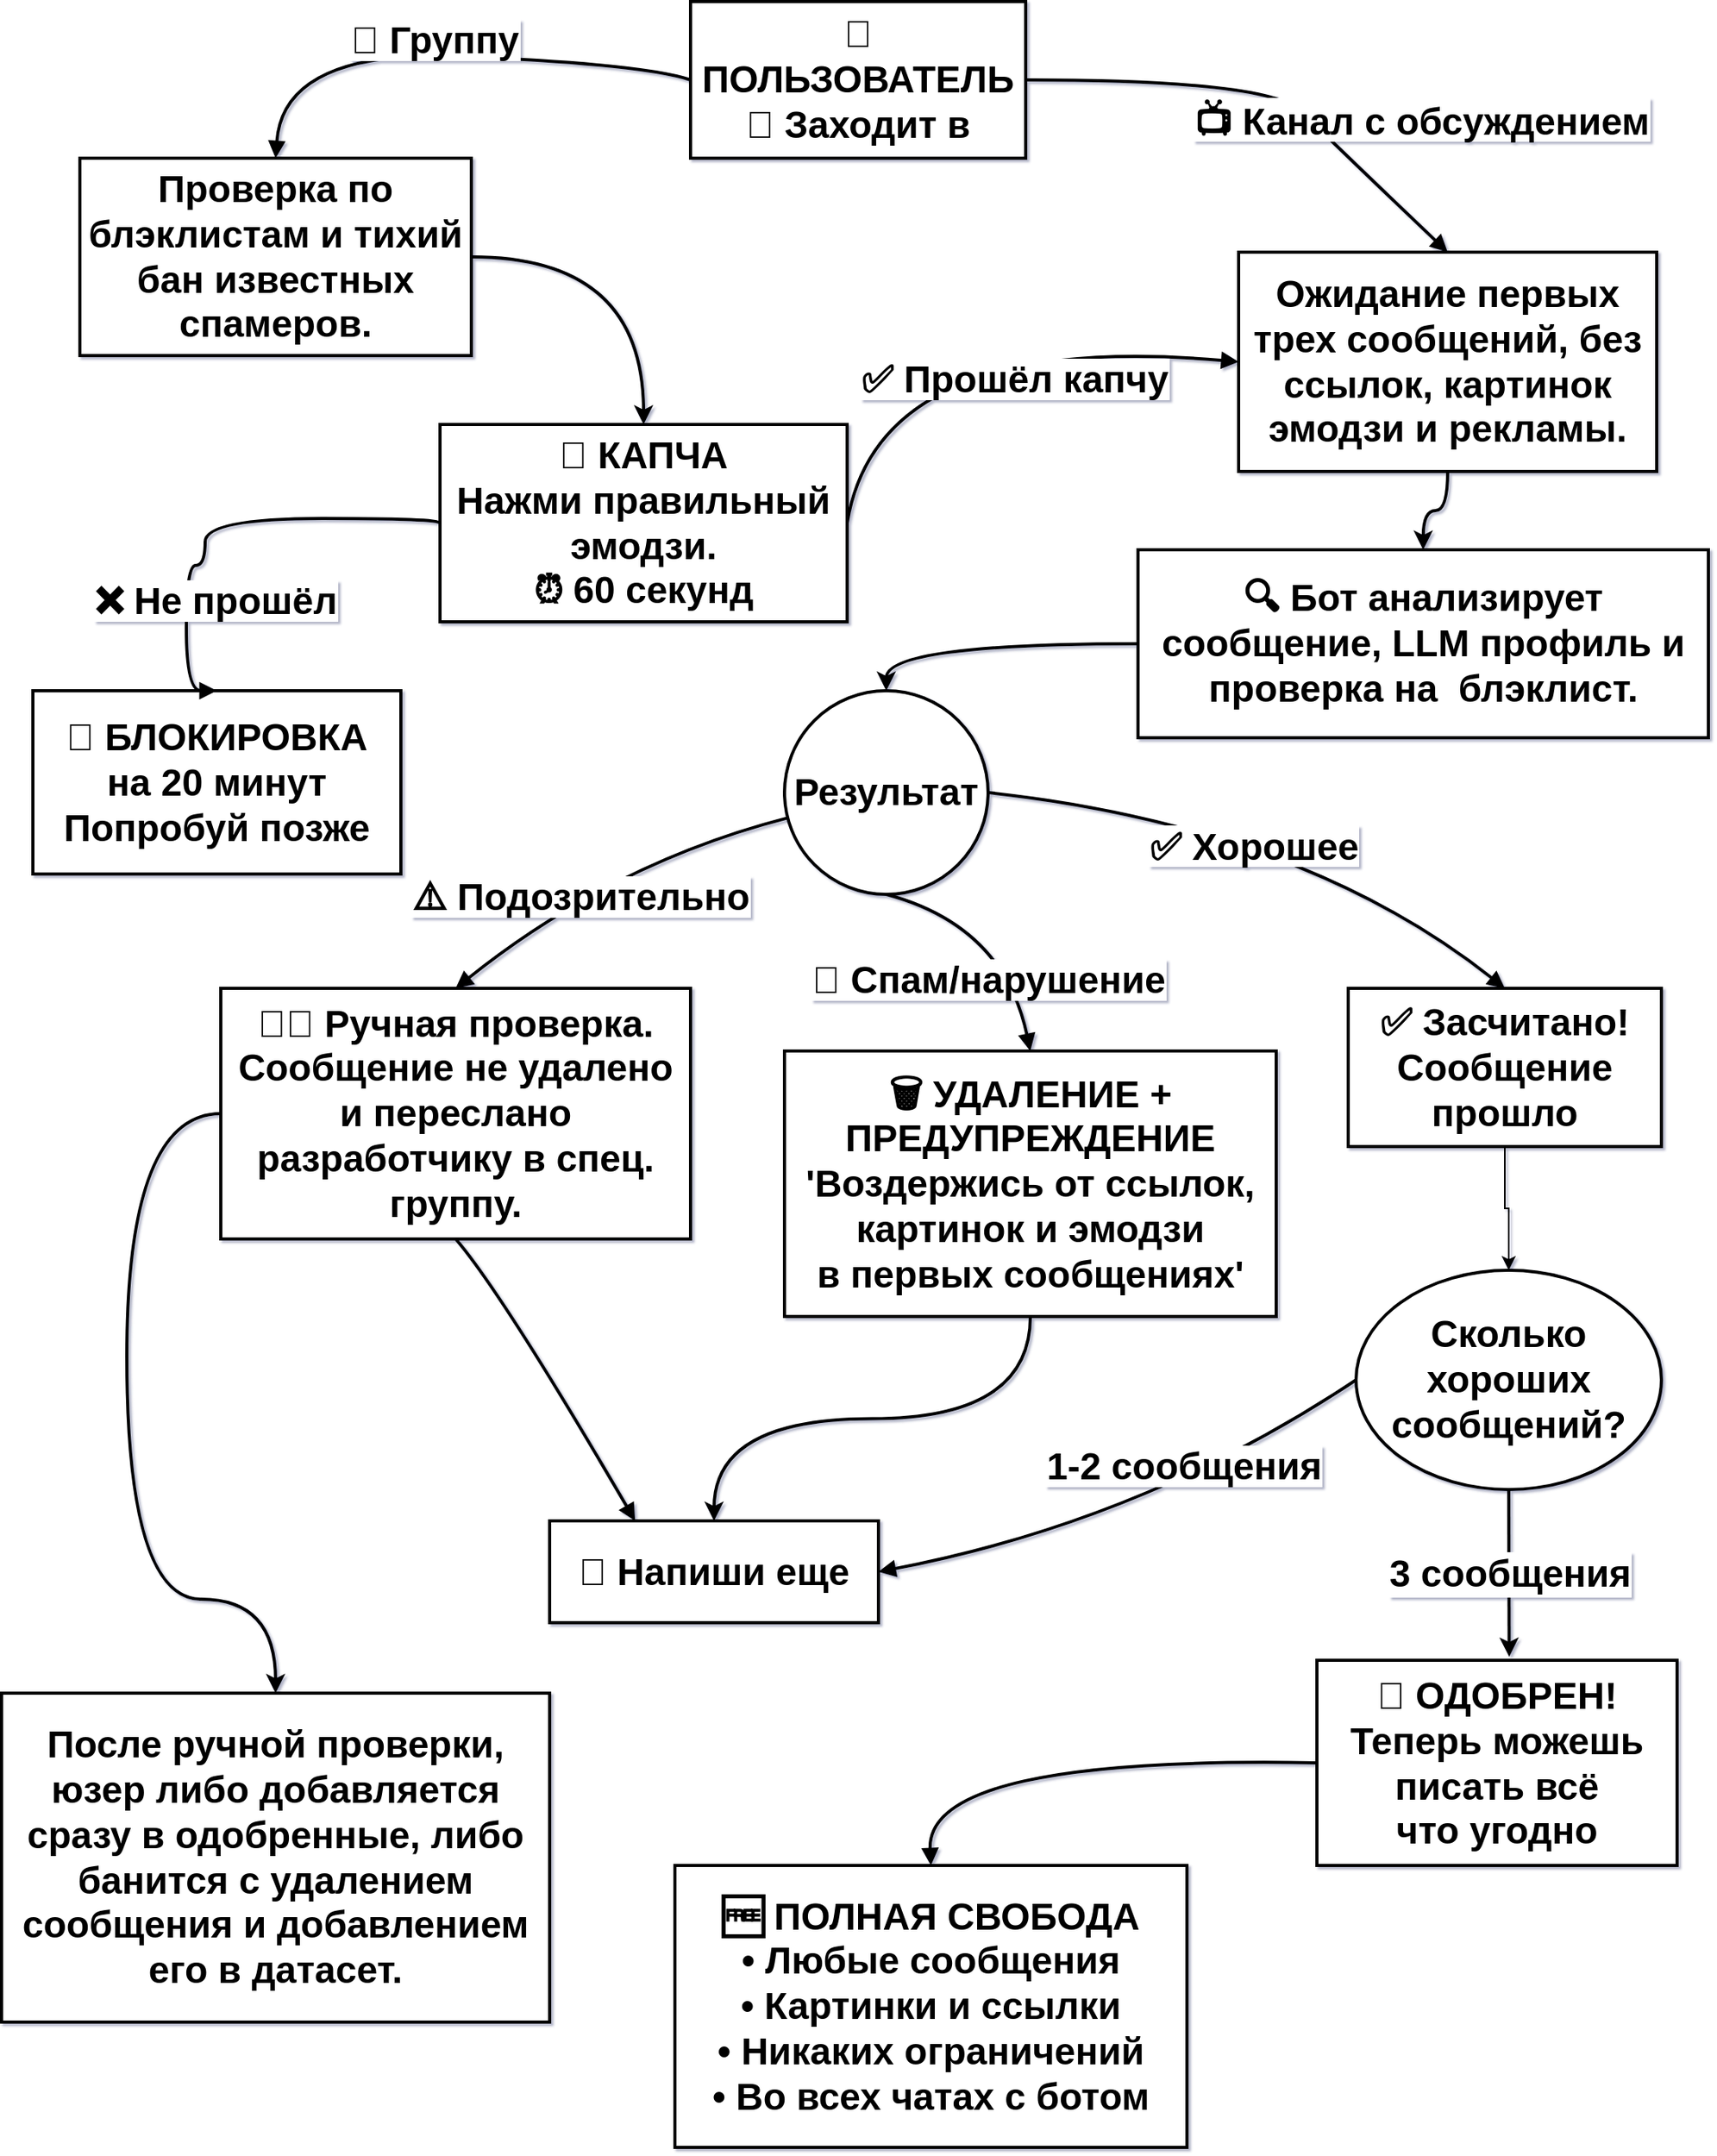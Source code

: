 <mxfile version="28.0.0">
  <diagram name="Страница — 1" id="5Q2fvLu7HGEBoNIrX3Ak">
    <mxGraphModel dx="2130" dy="659" grid="1" gridSize="10" guides="1" tooltips="1" connect="1" arrows="1" fold="1" page="1" pageScale="1" pageWidth="827" pageHeight="1169" background="none" math="0" shadow="1">
      <root>
        <mxCell id="0" />
        <mxCell id="1" parent="0" />
        <mxCell id="5TwPSuOHMsfOp6R3DQwi-1" value="👤 ПОЛЬЗОВАТЕЛЬ&#xa;🚪 Заходит в" style="whiteSpace=wrap;strokeWidth=2;fontSize=24;fontStyle=1" vertex="1" parent="1">
          <mxGeometry x="140" y="10" width="214" height="100" as="geometry" />
        </mxCell>
        <mxCell id="5TwPSuOHMsfOp6R3DQwi-3" value="🎯 КАПЧА&#xa;Нажми правильный эмодзи.&#xa;⏰ 60 секунд" style="whiteSpace=wrap;strokeWidth=2;fontSize=24;fontStyle=1" vertex="1" parent="1">
          <mxGeometry x="-20" y="280" width="260" height="126" as="geometry" />
        </mxCell>
        <mxCell id="5TwPSuOHMsfOp6R3DQwi-6" value="🚫 БЛОКИРОВКА&#xa;на 20 минут&#xa;Попробуй позже" style="whiteSpace=wrap;strokeWidth=2;fontSize=24;fontStyle=1" vertex="1" parent="1">
          <mxGeometry x="-280" y="450" width="235" height="117" as="geometry" />
        </mxCell>
        <mxCell id="5TwPSuOHMsfOp6R3DQwi-41" style="edgeStyle=orthogonalEdgeStyle;rounded=0;orthogonalLoop=1;jettySize=auto;html=1;entryX=0.5;entryY=0;entryDx=0;entryDy=0;fontSize=24;fontStyle=1;strokeWidth=2;curved=1;" edge="1" parent="1" source="5TwPSuOHMsfOp6R3DQwi-7" target="5TwPSuOHMsfOp6R3DQwi-8">
          <mxGeometry relative="1" as="geometry" />
        </mxCell>
        <mxCell id="5TwPSuOHMsfOp6R3DQwi-7" value="Ожидание первых трех сообщений, без ссылок, картинок эмодзи и рекламы." style="whiteSpace=wrap;strokeWidth=2;fontSize=24;fontStyle=1" vertex="1" parent="1">
          <mxGeometry x="490" y="170" width="267" height="140" as="geometry" />
        </mxCell>
        <mxCell id="5TwPSuOHMsfOp6R3DQwi-61" style="edgeStyle=orthogonalEdgeStyle;rounded=0;orthogonalLoop=1;jettySize=auto;html=1;entryX=0.5;entryY=0;entryDx=0;entryDy=0;curved=1;strokeWidth=2;" edge="1" parent="1" source="5TwPSuOHMsfOp6R3DQwi-8" target="5TwPSuOHMsfOp6R3DQwi-55">
          <mxGeometry relative="1" as="geometry" />
        </mxCell>
        <mxCell id="5TwPSuOHMsfOp6R3DQwi-8" value="🔍 Бот анализирует сообщение, LLM профиль и проверка на  блэклист." style="whiteSpace=wrap;strokeWidth=2;fontSize=24;fontStyle=1" vertex="1" parent="1">
          <mxGeometry x="425.75" y="360" width="364.25" height="120" as="geometry" />
        </mxCell>
        <mxCell id="5TwPSuOHMsfOp6R3DQwi-44" style="edgeStyle=orthogonalEdgeStyle;rounded=0;orthogonalLoop=1;jettySize=auto;html=1;fontSize=24;fontStyle=1;strokeWidth=2;curved=1;" edge="1" parent="1" source="5TwPSuOHMsfOp6R3DQwi-10" target="5TwPSuOHMsfOp6R3DQwi-14">
          <mxGeometry relative="1" as="geometry" />
        </mxCell>
        <mxCell id="5TwPSuOHMsfOp6R3DQwi-10" value="🗑️ УДАЛЕНИЕ + ПРЕДУПРЕЖДЕНИЕ&#xa;&#39;Воздержись от ссылок,&#xa;картинок и эмодзи&#xa;в первых сообщениях&#39;" style="whiteSpace=wrap;strokeWidth=2;fontSize=24;fontStyle=1" vertex="1" parent="1">
          <mxGeometry x="200" y="680" width="314" height="169.5" as="geometry" />
        </mxCell>
        <mxCell id="5TwPSuOHMsfOp6R3DQwi-60" value="" style="edgeStyle=orthogonalEdgeStyle;rounded=0;orthogonalLoop=1;jettySize=auto;html=1;strokeWidth=2;curved=1;exitX=0;exitY=0.5;exitDx=0;exitDy=0;" edge="1" parent="1" source="5TwPSuOHMsfOp6R3DQwi-11" target="5TwPSuOHMsfOp6R3DQwi-59">
          <mxGeometry relative="1" as="geometry">
            <Array as="points">
              <mxPoint x="-220" y="720" />
              <mxPoint x="-220" y="1030" />
              <mxPoint x="-125" y="1030" />
            </Array>
          </mxGeometry>
        </mxCell>
        <mxCell id="5TwPSuOHMsfOp6R3DQwi-11" value="👨‍💼 Ручная проверка.&#xa;Сообщение не удалено и переслано разработчику в спец. группу." style="whiteSpace=wrap;strokeWidth=2;fontSize=24;fontStyle=1" vertex="1" parent="1">
          <mxGeometry x="-160" y="640" width="300" height="160" as="geometry" />
        </mxCell>
        <mxCell id="5TwPSuOHMsfOp6R3DQwi-53" style="edgeStyle=orthogonalEdgeStyle;rounded=0;orthogonalLoop=1;jettySize=auto;html=1;entryX=0.5;entryY=0;entryDx=0;entryDy=0;fontSize=24;" edge="1" parent="1" source="5TwPSuOHMsfOp6R3DQwi-12" target="5TwPSuOHMsfOp6R3DQwi-51">
          <mxGeometry relative="1" as="geometry" />
        </mxCell>
        <mxCell id="5TwPSuOHMsfOp6R3DQwi-12" value="✅ Засчитано!&#xa;Сообщение прошло" style="whiteSpace=wrap;strokeWidth=2;fontSize=24;fontStyle=1" vertex="1" parent="1">
          <mxGeometry x="560" y="640" width="200" height="101" as="geometry" />
        </mxCell>
        <mxCell id="5TwPSuOHMsfOp6R3DQwi-14" value="📝 Напиши еще" style="whiteSpace=wrap;strokeWidth=2;fontSize=24;fontStyle=1" vertex="1" parent="1">
          <mxGeometry x="50" y="980" width="210" height="65" as="geometry" />
        </mxCell>
        <mxCell id="5TwPSuOHMsfOp6R3DQwi-15" value="🎉 ОДОБРЕН!&#xa;Теперь можешь писать всё&#xa;что угодно" style="whiteSpace=wrap;strokeWidth=2;fontSize=24;fontStyle=1" vertex="1" parent="1">
          <mxGeometry x="540" y="1069" width="230" height="131" as="geometry" />
        </mxCell>
        <mxCell id="5TwPSuOHMsfOp6R3DQwi-17" value="🆓 ПОЛНАЯ СВОБОДА&#xa;• Любые сообщения&#xa;• Картинки и ссылки&#xa;• Никаких ограничений&#xa;• Во всех чатах с ботом" style="whiteSpace=wrap;strokeWidth=2;fontSize=24;fontStyle=1" vertex="1" parent="1">
          <mxGeometry x="130" y="1200" width="327" height="180" as="geometry" />
        </mxCell>
        <mxCell id="5TwPSuOHMsfOp6R3DQwi-19" value="👥 Группу" style="curved=1;startArrow=none;endArrow=block;exitX=0;exitY=0.5;entryX=0.5;entryY=0;rounded=0;exitDx=0;exitDy=0;fontSize=24;fontStyle=1;strokeWidth=2;entryDx=0;entryDy=0;" edge="1" parent="1" source="5TwPSuOHMsfOp6R3DQwi-1" target="5TwPSuOHMsfOp6R3DQwi-57">
          <mxGeometry x="-0.004" y="-12" relative="1" as="geometry">
            <Array as="points">
              <mxPoint x="110" y="50" />
              <mxPoint x="-120" y="40" />
            </Array>
            <mxPoint x="246.33" y="250.33" as="sourcePoint" />
            <mxPoint as="offset" />
          </mxGeometry>
        </mxCell>
        <mxCell id="5TwPSuOHMsfOp6R3DQwi-20" value="📺 Канал с обсуждением" style="curved=1;startArrow=none;endArrow=block;entryX=0.5;entryY=0;rounded=0;exitX=1;exitY=0.5;exitDx=0;exitDy=0;fontSize=24;entryDx=0;entryDy=0;fontStyle=1;strokeWidth=2;" edge="1" parent="1" source="5TwPSuOHMsfOp6R3DQwi-1" target="5TwPSuOHMsfOp6R3DQwi-7">
          <mxGeometry x="0.707" y="42" relative="1" as="geometry">
            <Array as="points">
              <mxPoint x="510" y="60" />
              <mxPoint x="550" y="100" />
            </Array>
            <mxPoint x="360" y="120" as="sourcePoint" />
            <mxPoint x="476.471" y="800" as="targetPoint" />
            <mxPoint x="-12" y="-24" as="offset" />
          </mxGeometry>
        </mxCell>
        <mxCell id="5TwPSuOHMsfOp6R3DQwi-22" value="❌ Не прошёл" style="curved=1;startArrow=none;endArrow=block;exitX=0;exitY=0.5;entryX=0.5;entryY=0;rounded=0;fontSize=24;exitDx=0;exitDy=0;fontStyle=1;strokeWidth=2;edgeStyle=orthogonalEdgeStyle;" edge="1" parent="1" source="5TwPSuOHMsfOp6R3DQwi-3" target="5TwPSuOHMsfOp6R3DQwi-6">
          <mxGeometry x="0.46" y="19" relative="1" as="geometry">
            <Array as="points">
              <mxPoint x="-20" y="340" />
              <mxPoint x="-170" y="340" />
              <mxPoint x="-170" y="370" />
              <mxPoint x="-182" y="370" />
            </Array>
            <mxPoint x="40.411" y="580.911" as="sourcePoint" />
            <mxPoint as="offset" />
          </mxGeometry>
        </mxCell>
        <mxCell id="5TwPSuOHMsfOp6R3DQwi-23" value="✅ Прошёл капчу" style="curved=1;startArrow=none;endArrow=block;exitX=1;exitY=0.5;entryX=0;entryY=0.5;rounded=0;fontSize=24;exitDx=0;exitDy=0;entryDx=0;entryDy=0;fontStyle=1;strokeWidth=2;" edge="1" parent="1" source="5TwPSuOHMsfOp6R3DQwi-3" target="5TwPSuOHMsfOp6R3DQwi-7">
          <mxGeometry x="0.205" y="-21" relative="1" as="geometry">
            <Array as="points">
              <mxPoint x="260" y="220" />
            </Array>
            <mxPoint x="219.451" y="462.049" as="sourcePoint" />
            <mxPoint as="offset" />
          </mxGeometry>
        </mxCell>
        <mxCell id="5TwPSuOHMsfOp6R3DQwi-27" value="🚫 Спам/нарушение" style="curved=1;startArrow=none;endArrow=block;exitX=0.5;exitY=1;entryX=0.5;entryY=0;rounded=0;fontSize=24;fontStyle=1;strokeWidth=2;exitDx=0;exitDy=0;" edge="1" parent="1" source="5TwPSuOHMsfOp6R3DQwi-55" target="5TwPSuOHMsfOp6R3DQwi-10">
          <mxGeometry x="0.343" y="-16" relative="1" as="geometry">
            <Array as="points">
              <mxPoint x="340" y="600" />
            </Array>
            <mxPoint x="267.255" y="589.608" as="sourcePoint" />
            <mxPoint as="offset" />
          </mxGeometry>
        </mxCell>
        <mxCell id="5TwPSuOHMsfOp6R3DQwi-28" value="⚠️ Подозрительно" style="curved=1;startArrow=none;endArrow=block;entryX=0.5;entryY=0;rounded=0;fontSize=24;fontStyle=1;strokeWidth=2;" edge="1" parent="1" source="5TwPSuOHMsfOp6R3DQwi-55" target="5TwPSuOHMsfOp6R3DQwi-11">
          <mxGeometry x="0.171" y="3" relative="1" as="geometry">
            <Array as="points">
              <mxPoint x="90" y="560" />
            </Array>
            <mxPoint x="200" y="531" as="sourcePoint" />
            <mxPoint x="-1" as="offset" />
          </mxGeometry>
        </mxCell>
        <mxCell id="5TwPSuOHMsfOp6R3DQwi-29" value="✅ Хорошее" style="curved=1;startArrow=none;endArrow=block;exitX=1;exitY=0.5;entryX=0.5;entryY=0.01;rounded=0;fontSize=24;fontStyle=1;exitDx=0;exitDy=0;strokeWidth=2;" edge="1" parent="1" source="5TwPSuOHMsfOp6R3DQwi-55" target="5TwPSuOHMsfOp6R3DQwi-12">
          <mxGeometry x="-0.059" y="-13" relative="1" as="geometry">
            <Array as="points">
              <mxPoint x="530" y="537" />
            </Array>
            <mxPoint x="340" y="531" as="sourcePoint" />
            <mxPoint as="offset" />
          </mxGeometry>
        </mxCell>
        <mxCell id="5TwPSuOHMsfOp6R3DQwi-31" value="1-2 сообщения" style="curved=1;startArrow=none;endArrow=block;exitX=0;exitY=0.5;entryX=1;entryY=0.5;rounded=0;fontSize=24;entryDx=0;entryDy=0;fontStyle=1;strokeWidth=2;exitDx=0;exitDy=0;" edge="1" parent="1" source="5TwPSuOHMsfOp6R3DQwi-51" target="5TwPSuOHMsfOp6R3DQwi-14">
          <mxGeometry x="-0.28" y="-17" relative="1" as="geometry">
            <Array as="points">
              <mxPoint x="430" y="980" />
            </Array>
            <mxPoint x="616.494" y="932.04" as="sourcePoint" />
            <mxPoint x="360.0" y="1585.78" as="targetPoint" />
            <mxPoint as="offset" />
          </mxGeometry>
        </mxCell>
        <mxCell id="5TwPSuOHMsfOp6R3DQwi-34" value="" style="curved=1;startArrow=none;endArrow=block;exitX=0.5;exitY=1;entryX=0.26;entryY=0;rounded=0;fontSize=24;fontStyle=1;strokeWidth=2;" edge="1" parent="1" source="5TwPSuOHMsfOp6R3DQwi-11" target="5TwPSuOHMsfOp6R3DQwi-14">
          <mxGeometry relative="1" as="geometry">
            <Array as="points">
              <mxPoint x="20" y="835" />
            </Array>
          </mxGeometry>
        </mxCell>
        <mxCell id="5TwPSuOHMsfOp6R3DQwi-37" value="" style="curved=1;startArrow=none;endArrow=block;exitX=0;exitY=0.5;rounded=0;fontSize=24;fontStyle=1;strokeWidth=2;entryX=0.5;entryY=0;entryDx=0;entryDy=0;exitDx=0;exitDy=0;" edge="1" parent="1" source="5TwPSuOHMsfOp6R3DQwi-15" target="5TwPSuOHMsfOp6R3DQwi-17">
          <mxGeometry relative="1" as="geometry">
            <Array as="points">
              <mxPoint x="290" y="1130" />
            </Array>
            <mxPoint x="330" y="1090" as="targetPoint" />
          </mxGeometry>
        </mxCell>
        <mxCell id="5TwPSuOHMsfOp6R3DQwi-51" value="&lt;font&gt;Сколько хороших сообщений?&lt;/font&gt;" style="ellipse;whiteSpace=wrap;html=1;strokeWidth=2;fontStyle=1;fontSize=24;" vertex="1" parent="1">
          <mxGeometry x="565" y="820" width="195" height="140" as="geometry" />
        </mxCell>
        <mxCell id="5TwPSuOHMsfOp6R3DQwi-54" value="&lt;font&gt;&lt;b&gt;3 сообщения&lt;/b&gt;&lt;/font&gt;" style="edgeStyle=orthogonalEdgeStyle;rounded=0;orthogonalLoop=1;jettySize=auto;html=1;strokeWidth=2;entryX=0.534;entryY=-0.017;entryDx=0;entryDy=0;entryPerimeter=0;curved=1;fontSize=24;" edge="1" parent="1" source="5TwPSuOHMsfOp6R3DQwi-51" target="5TwPSuOHMsfOp6R3DQwi-15">
          <mxGeometry relative="1" as="geometry">
            <mxPoint x="658" y="1060" as="targetPoint" />
          </mxGeometry>
        </mxCell>
        <mxCell id="5TwPSuOHMsfOp6R3DQwi-55" value="&lt;font&gt;&lt;b&gt;Результат&lt;/b&gt;&lt;/font&gt;" style="ellipse;whiteSpace=wrap;html=1;aspect=fixed;strokeWidth=2;fontSize=24;" vertex="1" parent="1">
          <mxGeometry x="200" y="450" width="130" height="130" as="geometry" />
        </mxCell>
        <mxCell id="5TwPSuOHMsfOp6R3DQwi-58" style="edgeStyle=orthogonalEdgeStyle;rounded=0;orthogonalLoop=1;jettySize=auto;html=1;exitX=1;exitY=0.5;exitDx=0;exitDy=0;strokeWidth=2;curved=1;fontSize=24;" edge="1" parent="1" source="5TwPSuOHMsfOp6R3DQwi-57" target="5TwPSuOHMsfOp6R3DQwi-3">
          <mxGeometry relative="1" as="geometry" />
        </mxCell>
        <mxCell id="5TwPSuOHMsfOp6R3DQwi-57" value="Проверка по блэклистам и тихий бан известных спамеров." style="whiteSpace=wrap;strokeWidth=2;fontSize=24;fontStyle=1" vertex="1" parent="1">
          <mxGeometry x="-250" y="110" width="250" height="126" as="geometry" />
        </mxCell>
        <mxCell id="5TwPSuOHMsfOp6R3DQwi-59" value="После ручной проверки, юзер либо добавляется сразу в одобренные, либо банится с удалением сообщения и добавлением его в датасет." style="whiteSpace=wrap;html=1;fontSize=24;strokeWidth=2;fontStyle=1;" vertex="1" parent="1">
          <mxGeometry x="-300" y="1090" width="350" height="210" as="geometry" />
        </mxCell>
      </root>
    </mxGraphModel>
  </diagram>
</mxfile>
